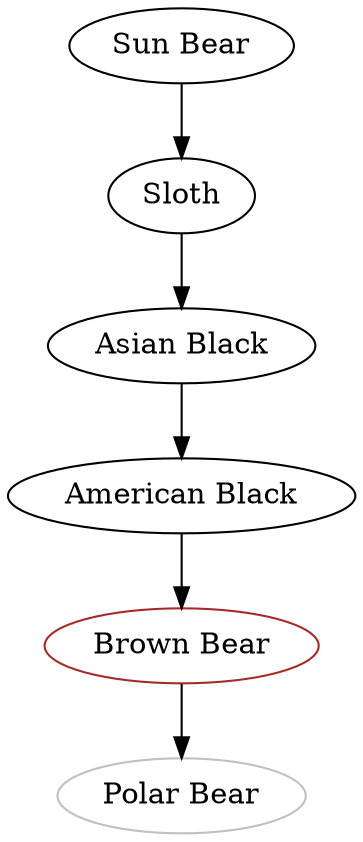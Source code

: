 digraph {
    "Sun Bear" -> "Sloth" -> "Asian Black" -> "American Black" -> "Brown Bear" -> "Polar Bear";
    "Brown Bear" [color=brown];
    "Polar Bear" [color=gray];
}